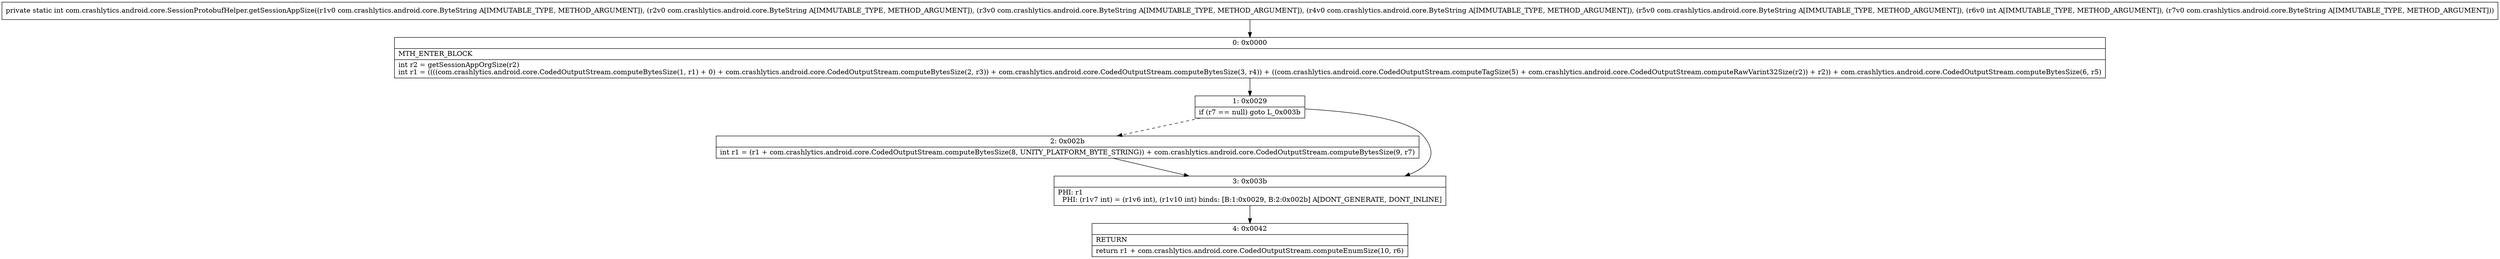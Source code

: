 digraph "CFG forcom.crashlytics.android.core.SessionProtobufHelper.getSessionAppSize(Lcom\/crashlytics\/android\/core\/ByteString;Lcom\/crashlytics\/android\/core\/ByteString;Lcom\/crashlytics\/android\/core\/ByteString;Lcom\/crashlytics\/android\/core\/ByteString;Lcom\/crashlytics\/android\/core\/ByteString;ILcom\/crashlytics\/android\/core\/ByteString;)I" {
Node_0 [shape=record,label="{0\:\ 0x0000|MTH_ENTER_BLOCK\l|int r2 = getSessionAppOrgSize(r2)\lint r1 = ((((com.crashlytics.android.core.CodedOutputStream.computeBytesSize(1, r1) + 0) + com.crashlytics.android.core.CodedOutputStream.computeBytesSize(2, r3)) + com.crashlytics.android.core.CodedOutputStream.computeBytesSize(3, r4)) + ((com.crashlytics.android.core.CodedOutputStream.computeTagSize(5) + com.crashlytics.android.core.CodedOutputStream.computeRawVarint32Size(r2)) + r2)) + com.crashlytics.android.core.CodedOutputStream.computeBytesSize(6, r5)\l}"];
Node_1 [shape=record,label="{1\:\ 0x0029|if (r7 == null) goto L_0x003b\l}"];
Node_2 [shape=record,label="{2\:\ 0x002b|int r1 = (r1 + com.crashlytics.android.core.CodedOutputStream.computeBytesSize(8, UNITY_PLATFORM_BYTE_STRING)) + com.crashlytics.android.core.CodedOutputStream.computeBytesSize(9, r7)\l}"];
Node_3 [shape=record,label="{3\:\ 0x003b|PHI: r1 \l  PHI: (r1v7 int) = (r1v6 int), (r1v10 int) binds: [B:1:0x0029, B:2:0x002b] A[DONT_GENERATE, DONT_INLINE]\l}"];
Node_4 [shape=record,label="{4\:\ 0x0042|RETURN\l|return r1 + com.crashlytics.android.core.CodedOutputStream.computeEnumSize(10, r6)\l}"];
MethodNode[shape=record,label="{private static int com.crashlytics.android.core.SessionProtobufHelper.getSessionAppSize((r1v0 com.crashlytics.android.core.ByteString A[IMMUTABLE_TYPE, METHOD_ARGUMENT]), (r2v0 com.crashlytics.android.core.ByteString A[IMMUTABLE_TYPE, METHOD_ARGUMENT]), (r3v0 com.crashlytics.android.core.ByteString A[IMMUTABLE_TYPE, METHOD_ARGUMENT]), (r4v0 com.crashlytics.android.core.ByteString A[IMMUTABLE_TYPE, METHOD_ARGUMENT]), (r5v0 com.crashlytics.android.core.ByteString A[IMMUTABLE_TYPE, METHOD_ARGUMENT]), (r6v0 int A[IMMUTABLE_TYPE, METHOD_ARGUMENT]), (r7v0 com.crashlytics.android.core.ByteString A[IMMUTABLE_TYPE, METHOD_ARGUMENT])) }"];
MethodNode -> Node_0;
Node_0 -> Node_1;
Node_1 -> Node_2[style=dashed];
Node_1 -> Node_3;
Node_2 -> Node_3;
Node_3 -> Node_4;
}

